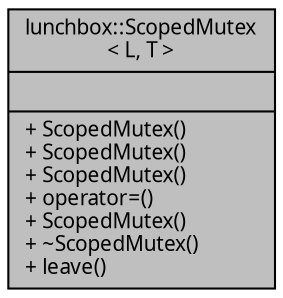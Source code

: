 digraph "lunchbox::ScopedMutex&lt; L, T &gt;"
{
  edge [fontname="Sans",fontsize="10",labelfontname="Sans",labelfontsize="10"];
  node [fontname="Sans",fontsize="10",shape=record];
  Node1 [label="{lunchbox::ScopedMutex\l\< L, T \>\n||+ ScopedMutex()\l+ ScopedMutex()\l+ ScopedMutex()\l+ operator=()\l+ ScopedMutex()\l+ ~ScopedMutex()\l+ leave()\l}",height=0.2,width=0.4,color="black", fillcolor="grey75", style="filled" fontcolor="black"];
}
